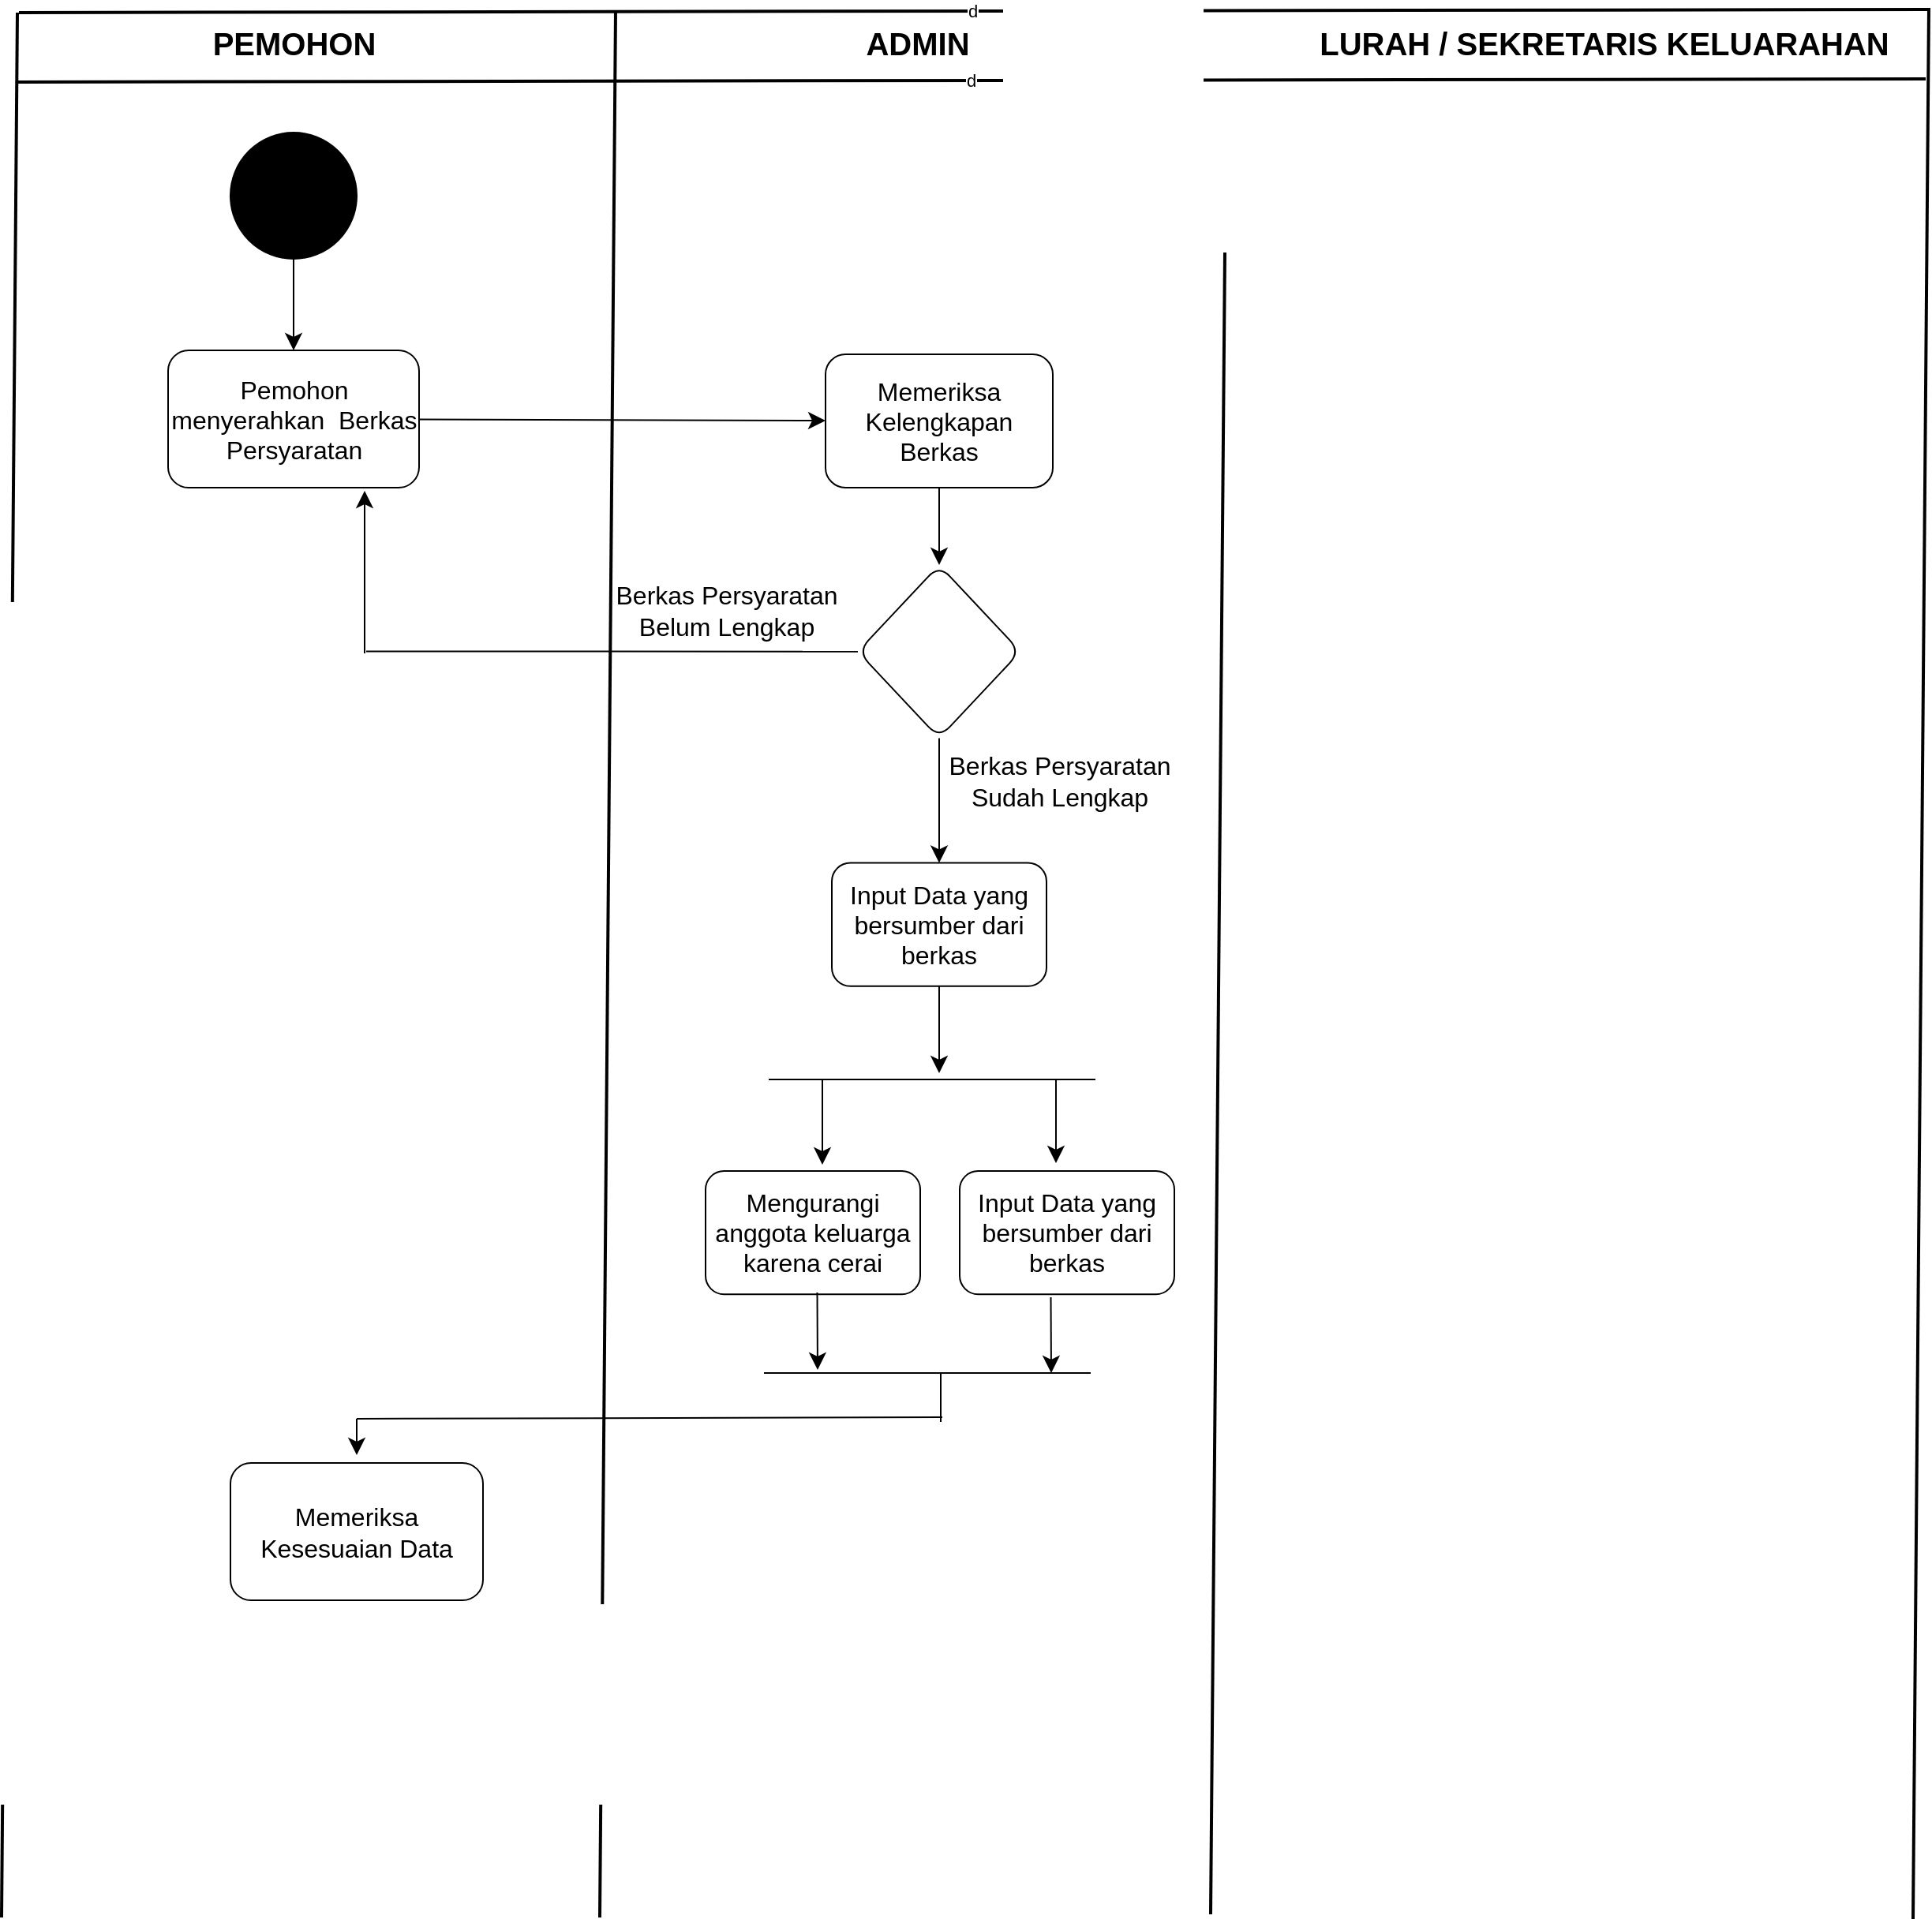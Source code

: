 <mxfile version="22.1.11" type="github">
  <diagram name="Page-1" id="O3sQxSkAA--FD9c4pEWH">
    <mxGraphModel dx="2309" dy="1020" grid="0" gridSize="10" guides="1" tooltips="1" connect="1" arrows="1" fold="1" page="0" pageScale="1" pageWidth="850" pageHeight="1100" math="0" shadow="0">
      <root>
        <mxCell id="0" />
        <mxCell id="1" parent="0" />
        <mxCell id="fYbkMAJPIWZWRn2vRfrh-7" value="d" style="endArrow=none;html=1;rounded=0;strokeColor=default;strokeWidth=2;" parent="1" edge="1">
          <mxGeometry width="50" height="50" relative="1" as="geometry">
            <mxPoint x="-102" y="77" as="sourcePoint" />
            <mxPoint x="1107" y="75" as="targetPoint" />
          </mxGeometry>
        </mxCell>
        <mxCell id="n6qhDeaBuxVyRwL_v2bB-1" value="PEMOHON" style="text;html=1;align=center;verticalAlign=middle;resizable=0;points=[];autosize=1;strokeColor=none;fillColor=none;fontSize=20;strokeWidth=2;fontStyle=1" vertex="1" parent="1">
          <mxGeometry x="11" y="78" width="121" height="36" as="geometry" />
        </mxCell>
        <mxCell id="n6qhDeaBuxVyRwL_v2bB-2" value="ADMIN" style="text;html=1;align=center;verticalAlign=middle;resizable=0;points=[];autosize=1;fontSize=20;strokeWidth=2;fontStyle=1" vertex="1" parent="1">
          <mxGeometry x="425" y="78" width="84" height="36" as="geometry" />
        </mxCell>
        <mxCell id="n6qhDeaBuxVyRwL_v2bB-3" value="LURAH / SEKRETARIS KELUARAHAN" style="text;html=1;align=center;verticalAlign=middle;resizable=0;points=[];autosize=1;strokeColor=none;fillColor=none;fontSize=20;strokeWidth=2;fontStyle=1" vertex="1" parent="1">
          <mxGeometry x="712" y="78" width="379" height="36" as="geometry" />
        </mxCell>
        <mxCell id="n6qhDeaBuxVyRwL_v2bB-4" value="d" style="endArrow=none;html=1;rounded=0;strokeColor=default;strokeWidth=2;" edge="1" parent="1">
          <mxGeometry width="50" height="50" relative="1" as="geometry">
            <mxPoint x="-103" y="121" as="sourcePoint" />
            <mxPoint x="1106" y="119" as="targetPoint" />
          </mxGeometry>
        </mxCell>
        <mxCell id="n6qhDeaBuxVyRwL_v2bB-5" value="" style="endArrow=none;html=1;rounded=0;fontSize=12;startSize=8;endSize=8;curved=1;strokeWidth=2;" edge="1" parent="1">
          <mxGeometry width="50" height="50" relative="1" as="geometry">
            <mxPoint x="-113" y="1284" as="sourcePoint" />
            <mxPoint x="-103" y="77" as="targetPoint" />
          </mxGeometry>
        </mxCell>
        <mxCell id="n6qhDeaBuxVyRwL_v2bB-6" value="" style="endArrow=none;html=1;rounded=0;fontSize=12;startSize=8;endSize=8;curved=1;strokeWidth=2;" edge="1" parent="1">
          <mxGeometry width="50" height="50" relative="1" as="geometry">
            <mxPoint x="1098" y="1285" as="sourcePoint" />
            <mxPoint x="1108" y="74" as="targetPoint" />
          </mxGeometry>
        </mxCell>
        <mxCell id="n6qhDeaBuxVyRwL_v2bB-7" value="" style="endArrow=none;html=1;rounded=0;fontSize=12;startSize=8;endSize=8;curved=1;strokeWidth=2;" edge="1" parent="1">
          <mxGeometry width="50" height="50" relative="1" as="geometry">
            <mxPoint x="266" y="1284" as="sourcePoint" />
            <mxPoint x="276" y="76" as="targetPoint" />
          </mxGeometry>
        </mxCell>
        <mxCell id="n6qhDeaBuxVyRwL_v2bB-8" value="" style="endArrow=none;html=1;rounded=0;fontSize=12;startSize=8;endSize=8;curved=1;strokeWidth=2;" edge="1" parent="1">
          <mxGeometry width="50" height="50" relative="1" as="geometry">
            <mxPoint x="653" y="1282" as="sourcePoint" />
            <mxPoint x="662" y="229" as="targetPoint" />
          </mxGeometry>
        </mxCell>
        <mxCell id="n6qhDeaBuxVyRwL_v2bB-12" style="edgeStyle=none;curved=1;rounded=0;orthogonalLoop=1;jettySize=auto;html=1;entryX=0.5;entryY=0;entryDx=0;entryDy=0;fontSize=12;startSize=8;endSize=8;" edge="1" parent="1" source="n6qhDeaBuxVyRwL_v2bB-9" target="n6qhDeaBuxVyRwL_v2bB-11">
          <mxGeometry relative="1" as="geometry" />
        </mxCell>
        <mxCell id="n6qhDeaBuxVyRwL_v2bB-9" value="" style="ellipse;whiteSpace=wrap;html=1;aspect=fixed;fontSize=16;fillColor=#000000;" vertex="1" parent="1">
          <mxGeometry x="32" y="153" width="80" height="80" as="geometry" />
        </mxCell>
        <mxCell id="n6qhDeaBuxVyRwL_v2bB-15" value="" style="edgeStyle=none;curved=1;rounded=0;orthogonalLoop=1;jettySize=auto;html=1;fontSize=12;startSize=8;endSize=8;" edge="1" parent="1" source="n6qhDeaBuxVyRwL_v2bB-11" target="n6qhDeaBuxVyRwL_v2bB-14">
          <mxGeometry relative="1" as="geometry" />
        </mxCell>
        <mxCell id="n6qhDeaBuxVyRwL_v2bB-11" value="Pemohon menyerahkan&amp;nbsp; Berkas Persyaratan" style="rounded=1;whiteSpace=wrap;html=1;fontSize=16;" vertex="1" parent="1">
          <mxGeometry x="-7.5" y="291" width="159" height="87" as="geometry" />
        </mxCell>
        <mxCell id="n6qhDeaBuxVyRwL_v2bB-20" value="" style="edgeStyle=none;curved=1;rounded=0;orthogonalLoop=1;jettySize=auto;html=1;fontSize=12;startSize=8;endSize=8;" edge="1" parent="1" source="n6qhDeaBuxVyRwL_v2bB-14" target="n6qhDeaBuxVyRwL_v2bB-19">
          <mxGeometry relative="1" as="geometry" />
        </mxCell>
        <mxCell id="n6qhDeaBuxVyRwL_v2bB-14" value="Memeriksa Kelengkapan Berkas" style="whiteSpace=wrap;html=1;fontSize=16;rounded=1;" vertex="1" parent="1">
          <mxGeometry x="409" y="293.5" width="144" height="84.5" as="geometry" />
        </mxCell>
        <mxCell id="n6qhDeaBuxVyRwL_v2bB-29" value="" style="edgeStyle=none;curved=1;rounded=0;orthogonalLoop=1;jettySize=auto;html=1;fontSize=12;startSize=8;endSize=8;" edge="1" parent="1" source="n6qhDeaBuxVyRwL_v2bB-19" target="n6qhDeaBuxVyRwL_v2bB-28">
          <mxGeometry relative="1" as="geometry" />
        </mxCell>
        <mxCell id="n6qhDeaBuxVyRwL_v2bB-19" value="" style="rhombus;whiteSpace=wrap;html=1;fontSize=16;rounded=1;" vertex="1" parent="1">
          <mxGeometry x="429.5" y="427" width="103" height="109.75" as="geometry" />
        </mxCell>
        <mxCell id="n6qhDeaBuxVyRwL_v2bB-23" value="" style="endArrow=none;html=1;rounded=0;fontSize=12;startSize=8;endSize=8;curved=1;entryX=0;entryY=0.5;entryDx=0;entryDy=0;" edge="1" parent="1" target="n6qhDeaBuxVyRwL_v2bB-19">
          <mxGeometry width="50" height="50" relative="1" as="geometry">
            <mxPoint x="118" y="481.75" as="sourcePoint" />
            <mxPoint x="430" y="481.75" as="targetPoint" />
          </mxGeometry>
        </mxCell>
        <mxCell id="n6qhDeaBuxVyRwL_v2bB-25" value="" style="endArrow=classic;html=1;rounded=0;fontSize=12;startSize=8;endSize=8;curved=1;entryX=0.612;entryY=1.023;entryDx=0;entryDy=0;entryPerimeter=0;" edge="1" parent="1">
          <mxGeometry width="50" height="50" relative="1" as="geometry">
            <mxPoint x="117" y="483" as="sourcePoint" />
            <mxPoint x="116.998" y="380.001" as="targetPoint" />
          </mxGeometry>
        </mxCell>
        <mxCell id="n6qhDeaBuxVyRwL_v2bB-26" value="&lt;div&gt;Berkas Persyaratan&lt;/div&gt;&lt;div&gt;Belum Lengkap&lt;br&gt;&lt;/div&gt;" style="text;html=1;align=center;verticalAlign=middle;resizable=0;points=[];autosize=1;strokeColor=none;fillColor=none;fontSize=16;" vertex="1" parent="1">
          <mxGeometry x="266" y="431" width="159" height="50" as="geometry" />
        </mxCell>
        <mxCell id="n6qhDeaBuxVyRwL_v2bB-33" style="edgeStyle=none;curved=1;rounded=0;orthogonalLoop=1;jettySize=auto;html=1;fontSize=12;startSize=8;endSize=8;" edge="1" parent="1" source="n6qhDeaBuxVyRwL_v2bB-28">
          <mxGeometry relative="1" as="geometry">
            <mxPoint x="481" y="749" as="targetPoint" />
          </mxGeometry>
        </mxCell>
        <mxCell id="n6qhDeaBuxVyRwL_v2bB-28" value="Input Data yang bersumber dari berkas " style="whiteSpace=wrap;html=1;fontSize=16;rounded=1;" vertex="1" parent="1">
          <mxGeometry x="413" y="615.75" width="136" height="78.13" as="geometry" />
        </mxCell>
        <mxCell id="n6qhDeaBuxVyRwL_v2bB-30" value="&lt;div&gt;Berkas Persyaratan&lt;/div&gt;&lt;div&gt;Sudah Lengkap&lt;br&gt;&lt;/div&gt;" style="text;html=1;align=center;verticalAlign=middle;resizable=0;points=[];autosize=1;strokeColor=none;fillColor=none;fontSize=16;" vertex="1" parent="1">
          <mxGeometry x="477" y="539" width="159" height="50" as="geometry" />
        </mxCell>
        <mxCell id="n6qhDeaBuxVyRwL_v2bB-32" value="" style="endArrow=none;html=1;rounded=0;fontSize=12;startSize=8;endSize=8;curved=1;" edge="1" parent="1">
          <mxGeometry width="50" height="50" relative="1" as="geometry">
            <mxPoint x="373" y="753" as="sourcePoint" />
            <mxPoint x="580" y="753" as="targetPoint" />
          </mxGeometry>
        </mxCell>
        <mxCell id="n6qhDeaBuxVyRwL_v2bB-34" value="" style="endArrow=classic;html=1;rounded=0;fontSize=12;startSize=8;endSize=8;curved=1;" edge="1" parent="1">
          <mxGeometry width="50" height="50" relative="1" as="geometry">
            <mxPoint x="407" y="753" as="sourcePoint" />
            <mxPoint x="407" y="807" as="targetPoint" />
          </mxGeometry>
        </mxCell>
        <mxCell id="n6qhDeaBuxVyRwL_v2bB-35" value="" style="endArrow=classic;html=1;rounded=0;fontSize=12;startSize=8;endSize=8;curved=1;" edge="1" parent="1">
          <mxGeometry width="50" height="50" relative="1" as="geometry">
            <mxPoint x="555" y="753" as="sourcePoint" />
            <mxPoint x="555" y="806" as="targetPoint" />
          </mxGeometry>
        </mxCell>
        <mxCell id="n6qhDeaBuxVyRwL_v2bB-36" value="Mengurangi anggota keluarga karena cerai" style="whiteSpace=wrap;html=1;fontSize=16;rounded=1;" vertex="1" parent="1">
          <mxGeometry x="333" y="811" width="136" height="78.13" as="geometry" />
        </mxCell>
        <mxCell id="n6qhDeaBuxVyRwL_v2bB-37" value="Input Data yang bersumber dari berkas " style="whiteSpace=wrap;html=1;fontSize=16;rounded=1;" vertex="1" parent="1">
          <mxGeometry x="494" y="811" width="136" height="78.13" as="geometry" />
        </mxCell>
        <mxCell id="n6qhDeaBuxVyRwL_v2bB-38" value="" style="endArrow=none;html=1;rounded=0;fontSize=12;startSize=8;endSize=8;curved=1;" edge="1" parent="1">
          <mxGeometry width="50" height="50" relative="1" as="geometry">
            <mxPoint x="370" y="939" as="sourcePoint" />
            <mxPoint x="577" y="939" as="targetPoint" />
          </mxGeometry>
        </mxCell>
        <mxCell id="n6qhDeaBuxVyRwL_v2bB-40" value="" style="endArrow=classic;html=1;rounded=0;fontSize=12;startSize=8;endSize=8;curved=1;" edge="1" parent="1">
          <mxGeometry width="50" height="50" relative="1" as="geometry">
            <mxPoint x="403.75" y="888" as="sourcePoint" />
            <mxPoint x="404" y="937" as="targetPoint" />
          </mxGeometry>
        </mxCell>
        <mxCell id="n6qhDeaBuxVyRwL_v2bB-41" value="" style="endArrow=classic;html=1;rounded=0;fontSize=12;startSize=8;endSize=8;curved=1;" edge="1" parent="1">
          <mxGeometry width="50" height="50" relative="1" as="geometry">
            <mxPoint x="551.75" y="891" as="sourcePoint" />
            <mxPoint x="552" y="939" as="targetPoint" />
          </mxGeometry>
        </mxCell>
        <mxCell id="n6qhDeaBuxVyRwL_v2bB-43" value="" style="endArrow=none;html=1;rounded=0;fontSize=12;startSize=8;endSize=8;curved=1;" edge="1" parent="1">
          <mxGeometry width="50" height="50" relative="1" as="geometry">
            <mxPoint x="482" y="970" as="sourcePoint" />
            <mxPoint x="482" y="939" as="targetPoint" />
          </mxGeometry>
        </mxCell>
        <mxCell id="n6qhDeaBuxVyRwL_v2bB-44" value="" style="endArrow=none;html=1;rounded=0;fontSize=12;startSize=8;endSize=8;curved=1;" edge="1" parent="1">
          <mxGeometry width="50" height="50" relative="1" as="geometry">
            <mxPoint x="112" y="968" as="sourcePoint" />
            <mxPoint x="483" y="967" as="targetPoint" />
          </mxGeometry>
        </mxCell>
        <mxCell id="n6qhDeaBuxVyRwL_v2bB-45" value="" style="endArrow=classic;html=1;rounded=0;fontSize=12;startSize=8;endSize=8;curved=1;" edge="1" parent="1">
          <mxGeometry width="50" height="50" relative="1" as="geometry">
            <mxPoint x="112" y="968" as="sourcePoint" />
            <mxPoint x="112" y="991" as="targetPoint" />
          </mxGeometry>
        </mxCell>
        <mxCell id="n6qhDeaBuxVyRwL_v2bB-46" value="Memeriksa Kesesuaian Data " style="rounded=1;whiteSpace=wrap;html=1;fontSize=16;" vertex="1" parent="1">
          <mxGeometry x="32" y="996" width="160" height="87" as="geometry" />
        </mxCell>
      </root>
    </mxGraphModel>
  </diagram>
</mxfile>
